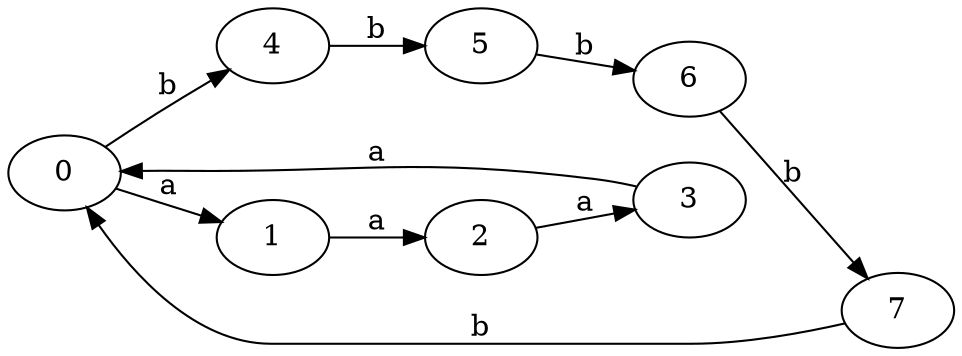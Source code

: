 digraph g {
rankdir = LR
0; 1; 2; 3; 4; 5; 6; 7;

0 -> 1[label="a"]
1 -> 2[label="a"]
2 -> 3[label="a"]
3 -> 0[label="a"]
0 -> 4[label="b"]
4 -> 5[label="b"]
5 -> 6[label="b"]
6 -> 7[label="b"]
7 -> 0[label="b"]
}